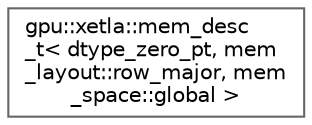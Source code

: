 digraph "Graphical Class Hierarchy"
{
 // LATEX_PDF_SIZE
  bgcolor="transparent";
  edge [fontname=Helvetica,fontsize=10,labelfontname=Helvetica,labelfontsize=10];
  node [fontname=Helvetica,fontsize=10,shape=box,height=0.2,width=0.4];
  rankdir="LR";
  Node0 [id="Node000000",label="gpu::xetla::mem_desc\l_t\< dtype_zero_pt, mem\l_layout::row_major, mem\l_space::global \>",height=0.2,width=0.4,color="grey40", fillcolor="white", style="filled",URL="$structgpu_1_1xetla_1_1mem__desc__t.html",tooltip=" "];
}
